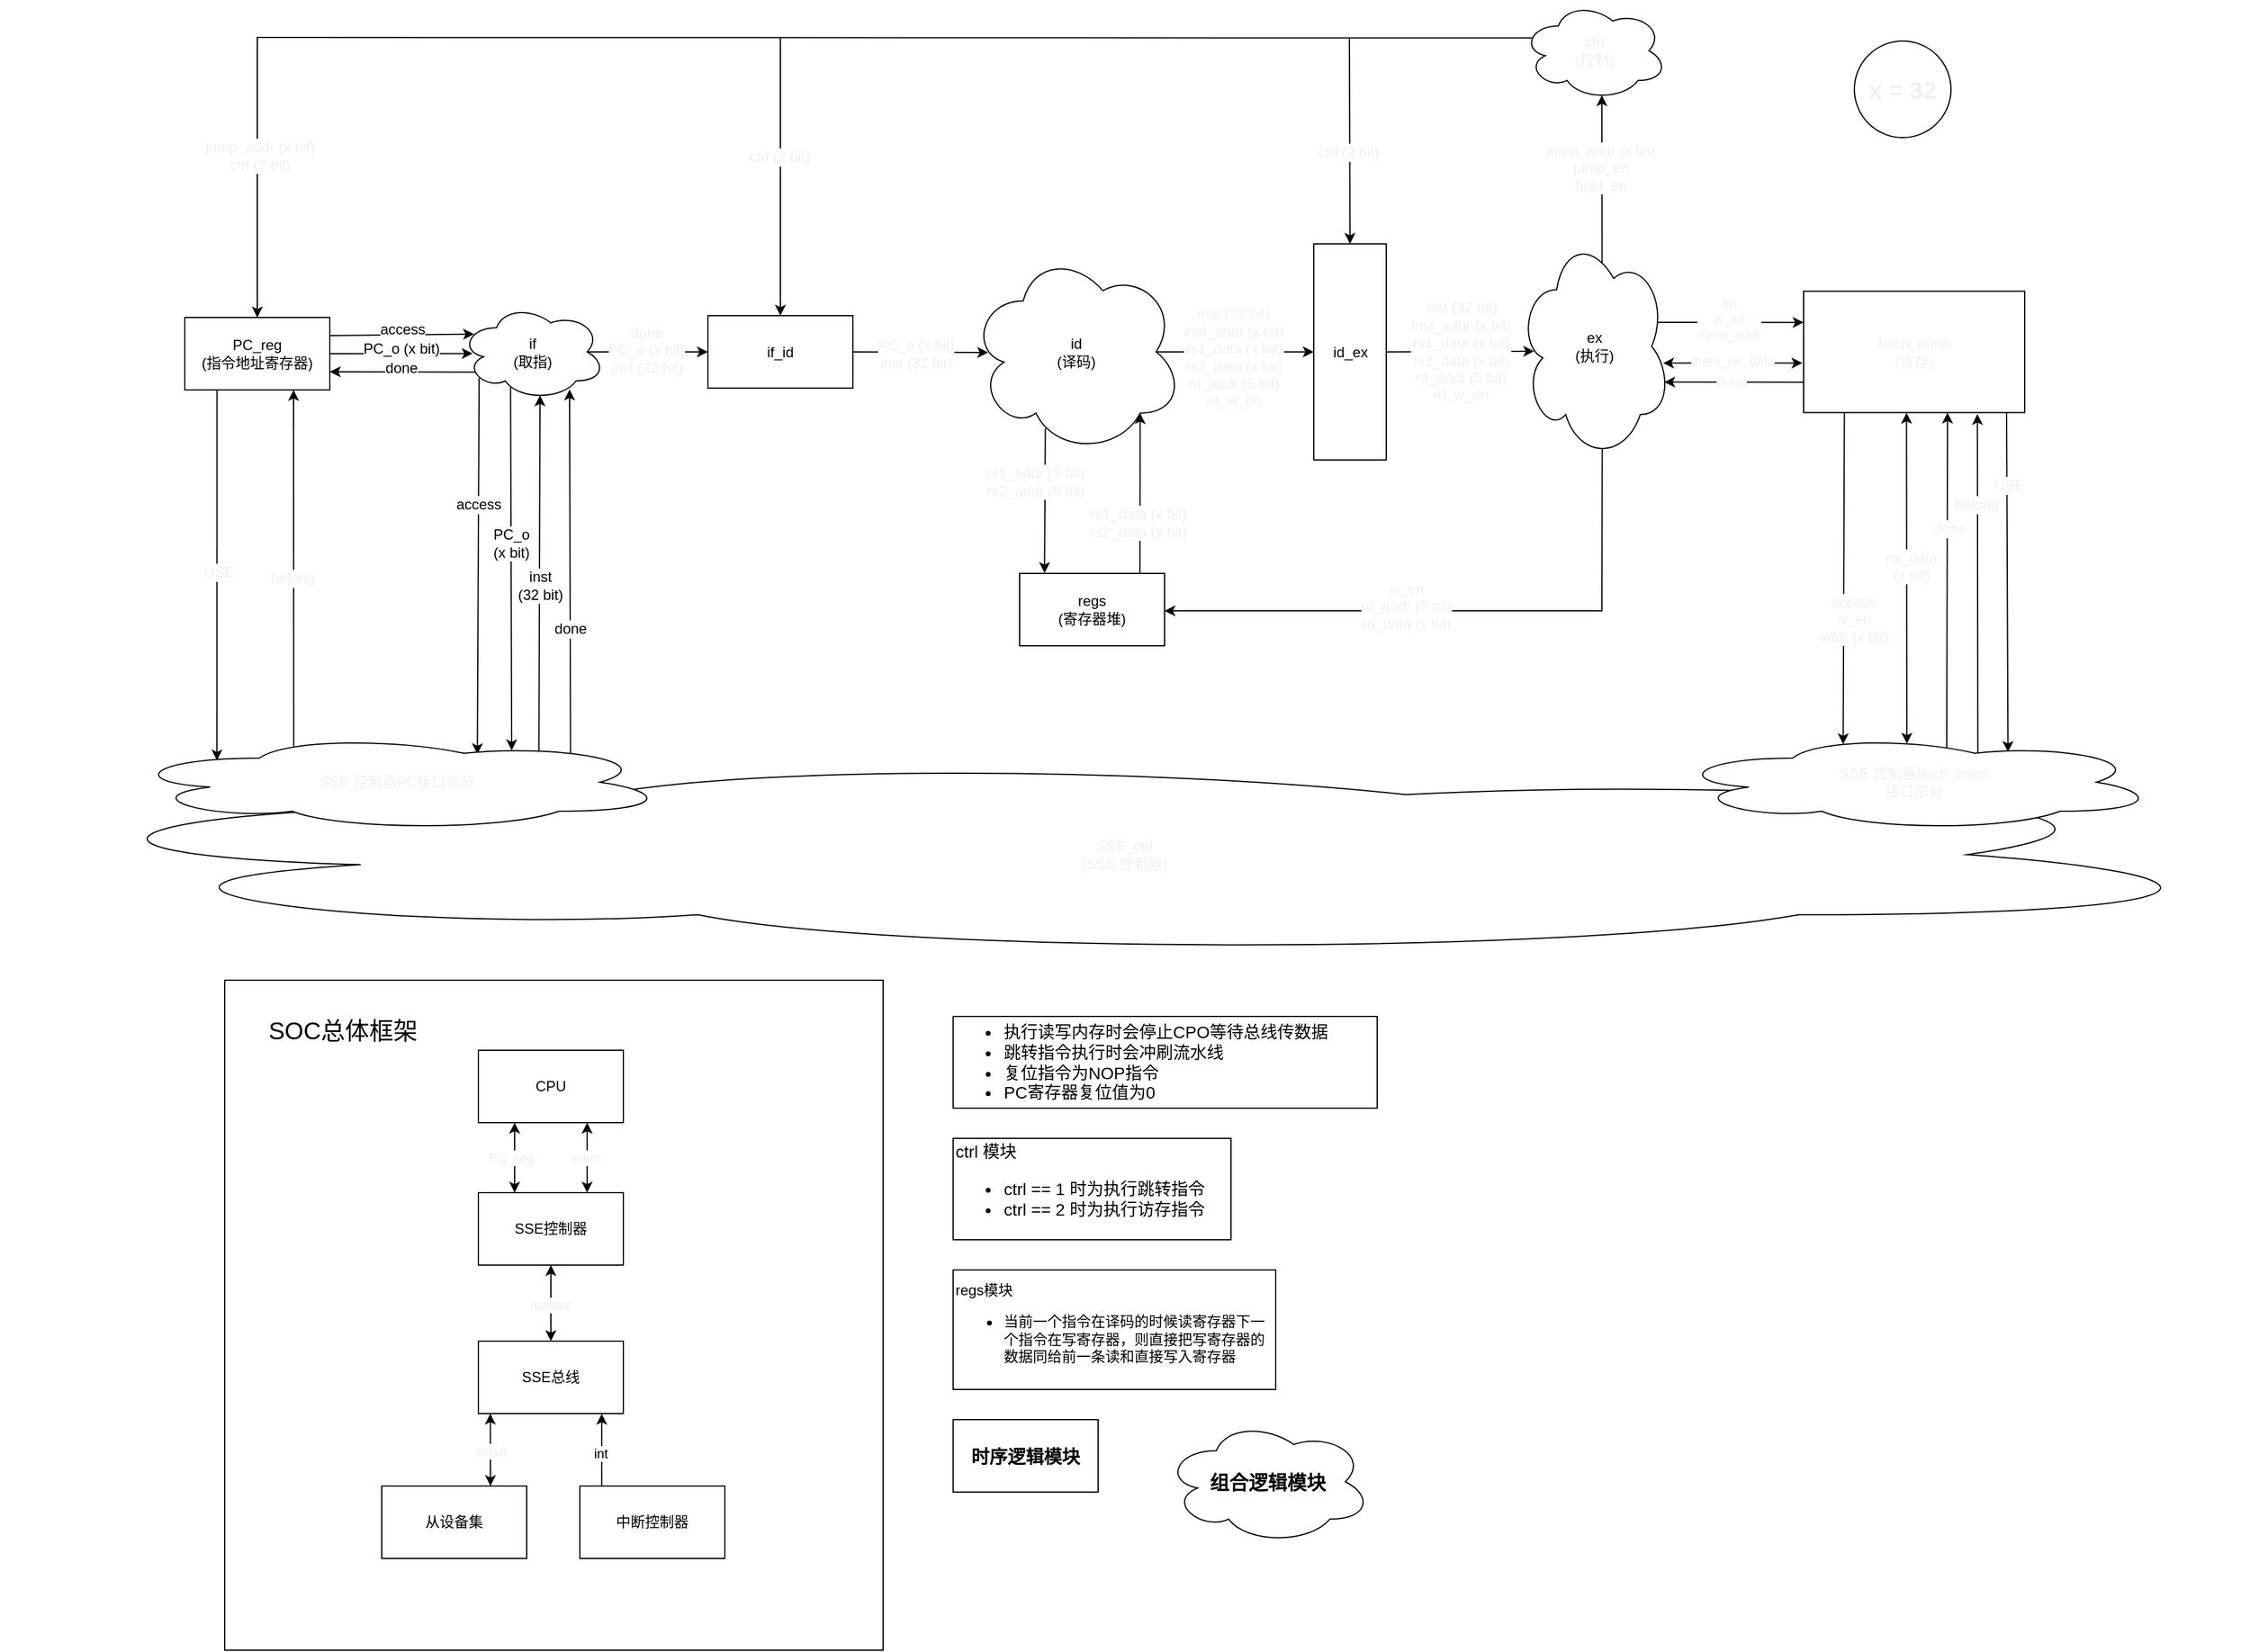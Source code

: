 <mxfile version="20.8.16" type="device"><diagram name="Page-1" id="Vu48weRd4er6bwuFKjnj"><mxGraphModel dx="1730" dy="835" grid="1" gridSize="1" guides="1" tooltips="1" connect="1" arrows="1" fold="1" page="1" pageScale="1" pageWidth="4681" pageHeight="3300" math="0" shadow="0"><root><mxCell id="0"/><mxCell id="1" parent="0"/><mxCell id="LO4XaE34HCVlO0pMyur--1" value="PC_reg&lt;br&gt;(指令地址寄存器)" style="rounded=0;whiteSpace=wrap;html=1;" parent="1" vertex="1"><mxGeometry x="421" y="413" width="120" height="60" as="geometry"/></mxCell><mxCell id="LO4XaE34HCVlO0pMyur--16" value="id&lt;br&gt;(译码)" style="ellipse;shape=cloud;whiteSpace=wrap;html=1;fontFamily=Helvetica;" parent="1" vertex="1"><mxGeometry x="1071" y="357" width="176" height="169" as="geometry"/></mxCell><mxCell id="LO4XaE34HCVlO0pMyur--17" value="ex&lt;br&gt;(执行)" style="ellipse;shape=cloud;whiteSpace=wrap;html=1;fontFamily=Helvetica;" parent="1" vertex="1"><mxGeometry x="1525" y="343" width="126" height="188" as="geometry"/></mxCell><mxCell id="LO4XaE34HCVlO0pMyur--30" value="&lt;font style=&quot;font-size: 12px;&quot;&gt;if_id&lt;/font&gt;" style="rounded=0;whiteSpace=wrap;html=1;fontFamily=Helvetica;fontSize=5;" parent="1" vertex="1"><mxGeometry x="854" y="411.5" width="120" height="60" as="geometry"/></mxCell><mxCell id="LO4XaE34HCVlO0pMyur--31" value="if&lt;br&gt;(取指)" style="ellipse;shape=cloud;whiteSpace=wrap;html=1;fontFamily=Helvetica;fontSize=12;" parent="1" vertex="1"><mxGeometry x="649" y="401.5" width="120" height="80" as="geometry"/></mxCell><mxCell id="LO4XaE34HCVlO0pMyur--34" value="" style="endArrow=classic;html=1;rounded=0;fontFamily=Helvetica;fontSize=12;exitX=0.13;exitY=0.77;exitDx=0;exitDy=0;exitPerimeter=0;entryX=0.65;entryY=0.21;entryDx=0;entryDy=0;entryPerimeter=0;" parent="1" source="LO4XaE34HCVlO0pMyur--31" target="b-9qA26WyNp-jg5IE-6u-16" edge="1"><mxGeometry width="50" height="50" relative="1" as="geometry"><mxPoint x="864" y="683" as="sourcePoint"/><mxPoint x="662.598" y="804.52" as="targetPoint"/></mxGeometry></mxCell><mxCell id="LO4XaE34HCVlO0pMyur--35" value="access" style="edgeLabel;html=1;align=center;verticalAlign=middle;resizable=0;points=[];fontSize=12;fontFamily=Helvetica;" parent="LO4XaE34HCVlO0pMyur--34" vertex="1" connectable="0"><mxGeometry x="-0.119" relative="1" as="geometry"><mxPoint y="-33" as="offset"/></mxGeometry></mxCell><mxCell id="LO4XaE34HCVlO0pMyur--36" value="" style="endArrow=classic;html=1;rounded=0;fontFamily=Helvetica;fontSize=12;exitX=0.347;exitY=0.866;exitDx=0;exitDy=0;exitPerimeter=0;entryX=0.713;entryY=0.17;entryDx=0;entryDy=0;entryPerimeter=0;" parent="1" source="LO4XaE34HCVlO0pMyur--31" target="b-9qA26WyNp-jg5IE-6u-16" edge="1"><mxGeometry width="50" height="50" relative="1" as="geometry"><mxPoint x="690.0" y="525" as="sourcePoint"/><mxPoint x="691.896" y="804.84" as="targetPoint"/></mxGeometry></mxCell><mxCell id="LO4XaE34HCVlO0pMyur--37" value="PC_o&lt;br&gt;(x bit)" style="edgeLabel;html=1;align=center;verticalAlign=middle;resizable=0;points=[];fontSize=12;fontFamily=Helvetica;" parent="LO4XaE34HCVlO0pMyur--36" vertex="1" connectable="0"><mxGeometry x="-0.119" relative="1" as="geometry"><mxPoint y="-4" as="offset"/></mxGeometry></mxCell><mxCell id="LO4XaE34HCVlO0pMyur--38" value="" style="endArrow=classic;html=1;rounded=0;fontFamily=Helvetica;fontSize=12;exitX=0.763;exitY=0.179;exitDx=0;exitDy=0;exitPerimeter=0;entryX=0.55;entryY=0.95;entryDx=0;entryDy=0;entryPerimeter=0;" parent="1" source="b-9qA26WyNp-jg5IE-6u-16" target="LO4XaE34HCVlO0pMyur--31" edge="1"><mxGeometry width="50" height="50" relative="1" as="geometry"><mxPoint x="711.942" y="803.16" as="sourcePoint"/><mxPoint x="830.06" y="823.4" as="targetPoint"/></mxGeometry></mxCell><mxCell id="LO4XaE34HCVlO0pMyur--39" value="inst&lt;br&gt;(32 bit)" style="edgeLabel;html=1;align=center;verticalAlign=middle;resizable=0;points=[];fontSize=12;fontFamily=Helvetica;" parent="LO4XaE34HCVlO0pMyur--38" vertex="1" connectable="0"><mxGeometry x="-0.119" relative="1" as="geometry"><mxPoint y="-8" as="offset"/></mxGeometry></mxCell><mxCell id="LO4XaE34HCVlO0pMyur--40" value="" style="endArrow=classic;html=1;rounded=0;fontFamily=Helvetica;fontSize=12;exitX=0.821;exitY=0.205;exitDx=0;exitDy=0;exitPerimeter=0;entryX=0.754;entryY=0.889;entryDx=0;entryDy=0;entryPerimeter=0;" parent="1" source="b-9qA26WyNp-jg5IE-6u-16" target="LO4XaE34HCVlO0pMyur--31" edge="1"><mxGeometry width="50" height="50" relative="1" as="geometry"><mxPoint x="739.698" y="803.16" as="sourcePoint"/><mxPoint x="782.4" y="531.0" as="targetPoint"/></mxGeometry></mxCell><mxCell id="LO4XaE34HCVlO0pMyur--41" value="done" style="edgeLabel;html=1;align=center;verticalAlign=middle;resizable=0;points=[];fontSize=12;fontFamily=Helvetica;" parent="LO4XaE34HCVlO0pMyur--40" vertex="1" connectable="0"><mxGeometry x="-0.119" relative="1" as="geometry"><mxPoint y="29" as="offset"/></mxGeometry></mxCell><mxCell id="LO4XaE34HCVlO0pMyur--42" value="" style="endArrow=classic;html=1;rounded=0;fontFamily=Helvetica;fontSize=12;entryX=0.095;entryY=0.316;entryDx=0;entryDy=0;entryPerimeter=0;fontStyle=0;exitX=1;exitY=0.25;exitDx=0;exitDy=0;" parent="1" source="LO4XaE34HCVlO0pMyur--1" target="LO4XaE34HCVlO0pMyur--31" edge="1"><mxGeometry width="50" height="50" relative="1" as="geometry"><mxPoint x="540" y="470" as="sourcePoint"/><mxPoint x="630" y="470" as="targetPoint"/></mxGeometry></mxCell><mxCell id="LO4XaE34HCVlO0pMyur--44" value="&lt;font size=&quot;1&quot; style=&quot;&quot;&gt;&lt;span style=&quot;font-size: 12px;&quot;&gt;access&lt;/span&gt;&lt;/font&gt;" style="edgeLabel;html=1;align=center;verticalAlign=middle;resizable=0;points=[];fontSize=12;fontFamily=Helvetica;" parent="LO4XaE34HCVlO0pMyur--42" vertex="1" connectable="0"><mxGeometry x="0.27" y="-2" relative="1" as="geometry"><mxPoint x="-16" y="-6" as="offset"/></mxGeometry></mxCell><mxCell id="LO4XaE34HCVlO0pMyur--45" value="" style="endArrow=classic;html=1;rounded=0;fontFamily=Helvetica;fontSize=12;entryX=0.086;entryY=0.517;entryDx=0;entryDy=0;entryPerimeter=0;exitX=1;exitY=0.5;exitDx=0;exitDy=0;" parent="1" source="LO4XaE34HCVlO0pMyur--1" target="LO4XaE34HCVlO0pMyur--31" edge="1"><mxGeometry width="50" height="50" relative="1" as="geometry"><mxPoint x="550" y="500.0" as="sourcePoint"/><mxPoint x="669.4" y="500.28" as="targetPoint"/></mxGeometry></mxCell><mxCell id="LO4XaE34HCVlO0pMyur--46" value="&lt;font style=&quot;font-size: 12px;&quot;&gt;PC_o (x bit)&lt;/font&gt;" style="edgeLabel;html=1;align=center;verticalAlign=middle;resizable=0;points=[];fontSize=12;fontFamily=Helvetica;" parent="LO4XaE34HCVlO0pMyur--45" vertex="1" connectable="0"><mxGeometry x="0.27" y="-2" relative="1" as="geometry"><mxPoint x="-16" y="-6" as="offset"/></mxGeometry></mxCell><mxCell id="LO4XaE34HCVlO0pMyur--47" value="" style="endArrow=classic;html=1;rounded=0;fontFamily=Helvetica;fontSize=12;entryX=1;entryY=0.75;entryDx=0;entryDy=0;exitX=0.104;exitY=0.709;exitDx=0;exitDy=0;exitPerimeter=0;" parent="1" source="LO4XaE34HCVlO0pMyur--31" target="LO4XaE34HCVlO0pMyur--1" edge="1"><mxGeometry width="50" height="50" relative="1" as="geometry"><mxPoint x="550" y="550.0" as="sourcePoint"/><mxPoint x="669.4" y="550.28" as="targetPoint"/></mxGeometry></mxCell><mxCell id="LO4XaE34HCVlO0pMyur--48" value="&lt;font style=&quot;font-size: 12px;&quot;&gt;done&lt;/font&gt;" style="edgeLabel;html=1;align=center;verticalAlign=middle;resizable=0;points=[];fontSize=12;fontFamily=Helvetica;" parent="LO4XaE34HCVlO0pMyur--47" vertex="1" connectable="0"><mxGeometry x="0.27" y="-2" relative="1" as="geometry"><mxPoint x="15" y="-1" as="offset"/></mxGeometry></mxCell><mxCell id="5ga_IcL5vJ5IJvQvqFlu-1" value="id_ex" style="rounded=0;rotation=0;spacingTop=0;spacingLeft=0;spacingBottom=0;spacing=3;spacingRight=0;labelBackgroundColor=none;labelBorderColor=none;whiteSpace=wrap;html=1;horizontal=1;labelPosition=center;verticalLabelPosition=middle;align=center;verticalAlign=middle;direction=south;" parent="1" vertex="1"><mxGeometry x="1355.5" y="352" width="60" height="179" as="geometry"/></mxCell><mxCell id="5ga_IcL5vJ5IJvQvqFlu-52" value="&lt;font color=&quot;#f0f0f0&quot;&gt;fetch_mem&lt;br&gt;(访存)&lt;br&gt;&lt;/font&gt;" style="rounded=0;whiteSpace=wrap;html=1;labelBackgroundColor=none;labelBorderColor=none;fontFamily=Helvetica;fontColor=none;" parent="1" vertex="1"><mxGeometry x="1761" y="391.25" width="183" height="100.5" as="geometry"/></mxCell><mxCell id="c-mKh3W64g601KY-13zO-1" value="" style="endArrow=classic;html=1;rounded=0;fontFamily=Helvetica;fontColor=none;exitX=0.91;exitY=0.309;exitDx=0;exitDy=0;exitPerimeter=0;entryX=-0.002;entryY=0.099;entryDx=0;entryDy=0;entryPerimeter=0;" parent="1" edge="1"><mxGeometry width="50" height="50" relative="1" as="geometry"><mxPoint x="1640.03" y="417.002" as="sourcePoint"/><mxPoint x="1761.004" y="417.109" as="targetPoint"/><Array as="points"/></mxGeometry></mxCell><mxCell id="b-9qA26WyNp-jg5IE-6u-6" value="en&lt;br&gt;w_en&lt;br&gt;mem_addr" style="edgeLabel;html=1;align=center;verticalAlign=middle;resizable=0;points=[];fontColor=#F0F0F0;" parent="c-mKh3W64g601KY-13zO-1" vertex="1" connectable="0"><mxGeometry x="-0.176" relative="1" as="geometry"><mxPoint x="9" y="-3" as="offset"/></mxGeometry></mxCell><mxCell id="b-9qA26WyNp-jg5IE-6u-4" value="" style="endArrow=classic;html=1;rounded=0;fontFamily=Helvetica;fontColor=none;exitX=0;exitY=0.75;exitDx=0;exitDy=0;entryX=0.957;entryY=0.657;entryDx=0;entryDy=0;entryPerimeter=0;" parent="1" source="5ga_IcL5vJ5IJvQvqFlu-52" target="LO4XaE34HCVlO0pMyur--17" edge="1"><mxGeometry width="50" height="50" relative="1" as="geometry"><mxPoint x="1639" y="513.004" as="sourcePoint"/><mxPoint x="1754.044" y="513.59" as="targetPoint"/><Array as="points"/></mxGeometry></mxCell><mxCell id="b-9qA26WyNp-jg5IE-6u-12" value="done" style="edgeLabel;html=1;align=center;verticalAlign=middle;resizable=0;points=[];fontColor=#F0F0F0;" parent="b-9qA26WyNp-jg5IE-6u-4" vertex="1" connectable="0"><mxGeometry x="-0.106" y="1" relative="1" as="geometry"><mxPoint x="-9" y="-2" as="offset"/></mxGeometry></mxCell><mxCell id="b-9qA26WyNp-jg5IE-6u-10" value="" style="endArrow=classic;startArrow=classic;html=1;rounded=0;fontColor=#F0F0F0;exitX=0.934;exitY=0.568;exitDx=0;exitDy=0;exitPerimeter=0;entryX=-0.016;entryY=0.582;entryDx=0;entryDy=0;entryPerimeter=0;" parent="1" edge="1"><mxGeometry width="50" height="50" relative="1" as="geometry"><mxPoint x="1644.684" y="450.784" as="sourcePoint"/><mxPoint x="1760.072" y="450.741" as="targetPoint"/></mxGeometry></mxCell><mxCell id="b-9qA26WyNp-jg5IE-6u-11" value="mem_rw_data" style="edgeLabel;html=1;align=center;verticalAlign=middle;resizable=0;points=[];fontColor=#F0F0F0;" parent="b-9qA26WyNp-jg5IE-6u-10" vertex="1" connectable="0"><mxGeometry x="-0.212" relative="1" as="geometry"><mxPoint x="12" y="-2" as="offset"/></mxGeometry></mxCell><mxCell id="b-9qA26WyNp-jg5IE-6u-14" value="ctrl&lt;br&gt;(控制)" style="ellipse;shape=cloud;whiteSpace=wrap;html=1;fontSize=12;fontColor=#F0F0F0;" parent="1" vertex="1"><mxGeometry x="1528" y="151" width="120" height="82" as="geometry"/></mxCell><mxCell id="b-9qA26WyNp-jg5IE-6u-15" value="SSE_ctrl&lt;br&gt;(SSE 控制器)" style="ellipse;shape=cloud;whiteSpace=wrap;html=1;fontSize=12;fontColor=#F0F0F0;" parent="1" vertex="1"><mxGeometry x="269" y="775" width="1860" height="166" as="geometry"/></mxCell><mxCell id="b-9qA26WyNp-jg5IE-6u-16" value="&amp;nbsp;SSE 控制器PC接口部分" style="ellipse;shape=cloud;whiteSpace=wrap;html=1;fontSize=12;fontColor=#F0F0F0;" parent="1" vertex="1"><mxGeometry x="370" y="758" width="451" height="80" as="geometry"/></mxCell><mxCell id="b-9qA26WyNp-jg5IE-6u-17" value="" style="endArrow=classic;html=1;rounded=0;fontSize=12;fontColor=#F0F0F0;exitX=0.222;exitY=1.001;exitDx=0;exitDy=0;exitPerimeter=0;entryX=0.172;entryY=0.274;entryDx=0;entryDy=0;entryPerimeter=0;" parent="1" source="LO4XaE34HCVlO0pMyur--1" target="b-9qA26WyNp-jg5IE-6u-16" edge="1"><mxGeometry width="50" height="50" relative="1" as="geometry"><mxPoint x="345" y="610" as="sourcePoint"/><mxPoint x="469" y="748" as="targetPoint"/></mxGeometry></mxCell><mxCell id="b-9qA26WyNp-jg5IE-6u-19" value="USE" style="edgeLabel;html=1;align=center;verticalAlign=middle;resizable=0;points=[];fontSize=12;fontColor=#F0F0F0;" parent="b-9qA26WyNp-jg5IE-6u-17" vertex="1" connectable="0"><mxGeometry x="0.035" y="-1" relative="1" as="geometry"><mxPoint x="2" y="-8" as="offset"/></mxGeometry></mxCell><mxCell id="b-9qA26WyNp-jg5IE-6u-18" value="" style="endArrow=classic;html=1;rounded=0;fontSize=12;fontColor=#F0F0F0;entryX=0.75;entryY=1;entryDx=0;entryDy=0;exitX=0.313;exitY=0.129;exitDx=0;exitDy=0;exitPerimeter=0;" parent="1" source="b-9qA26WyNp-jg5IE-6u-16" target="LO4XaE34HCVlO0pMyur--1" edge="1"><mxGeometry width="50" height="50" relative="1" as="geometry"><mxPoint x="461" y="644" as="sourcePoint"/><mxPoint x="511" y="594" as="targetPoint"/></mxGeometry></mxCell><mxCell id="b-9qA26WyNp-jg5IE-6u-20" value="belong" style="edgeLabel;html=1;align=center;verticalAlign=middle;resizable=0;points=[];fontSize=12;fontColor=#F0F0F0;" parent="b-9qA26WyNp-jg5IE-6u-18" vertex="1" connectable="0"><mxGeometry x="-0.053" y="1" relative="1" as="geometry"><mxPoint as="offset"/></mxGeometry></mxCell><mxCell id="b-9qA26WyNp-jg5IE-6u-21" value="SSE 控制器fetch_mem&lt;br&gt;接口部分" style="ellipse;shape=cloud;whiteSpace=wrap;html=1;fontSize=12;fontColor=#F0F0F0;" parent="1" vertex="1"><mxGeometry x="1651.25" y="758" width="402.5" height="80" as="geometry"/></mxCell><mxCell id="b-9qA26WyNp-jg5IE-6u-22" value="" style="endArrow=classic;html=1;rounded=0;fontFamily=Helvetica;fontSize=12;exitX=0.918;exitY=1.003;exitDx=0;exitDy=0;exitPerimeter=0;entryX=0.693;entryY=0.187;entryDx=0;entryDy=0;entryPerimeter=0;" parent="1" source="5ga_IcL5vJ5IJvQvqFlu-52" target="b-9qA26WyNp-jg5IE-6u-21" edge="1"><mxGeometry width="50" height="50" relative="1" as="geometry"><mxPoint x="1929" y="500.0" as="sourcePoint"/><mxPoint x="1929.84" y="786.74" as="targetPoint"/></mxGeometry></mxCell><mxCell id="b-9qA26WyNp-jg5IE-6u-23" value="USE" style="edgeLabel;html=1;align=center;verticalAlign=middle;resizable=0;points=[];fontSize=12;fontColor=#F0F0F0;" parent="b-9qA26WyNp-jg5IE-6u-22" vertex="1" connectable="0"><mxGeometry x="-0.188" relative="1" as="geometry"><mxPoint x="1" y="-54" as="offset"/></mxGeometry></mxCell><mxCell id="b-9qA26WyNp-jg5IE-6u-24" value="" style="endArrow=classic;html=1;rounded=0;fontFamily=Helvetica;fontSize=12;entryX=0.786;entryY=1.012;entryDx=0;entryDy=0;entryPerimeter=0;exitX=0.631;exitY=0.2;exitDx=0;exitDy=0;exitPerimeter=0;" parent="1" source="b-9qA26WyNp-jg5IE-6u-21" target="5ga_IcL5vJ5IJvQvqFlu-52" edge="1"><mxGeometry width="50" height="50" relative="1" as="geometry"><mxPoint x="2021" y="569" as="sourcePoint"/><mxPoint x="1906.84" y="778.49" as="targetPoint"/></mxGeometry></mxCell><mxCell id="b-9qA26WyNp-jg5IE-6u-25" value="belong" style="edgeLabel;html=1;align=center;verticalAlign=middle;resizable=0;points=[];fontSize=12;fontColor=#F0F0F0;" parent="b-9qA26WyNp-jg5IE-6u-24" vertex="1" connectable="0"><mxGeometry x="-0.203" relative="1" as="geometry"><mxPoint x="-1" y="-94" as="offset"/></mxGeometry></mxCell><mxCell id="b-9qA26WyNp-jg5IE-6u-31" value="" style="endArrow=classic;html=1;rounded=0;fontFamily=Helvetica;fontSize=12;exitX=0.068;exitY=0.991;exitDx=0;exitDy=0;exitPerimeter=0;strokeColor=none;" parent="1" edge="1"><mxGeometry width="50" height="50" relative="1" as="geometry"><mxPoint x="451" y="1243" as="sourcePoint"/><mxPoint x="450" y="1210" as="targetPoint"/></mxGeometry></mxCell><mxCell id="b-9qA26WyNp-jg5IE-6u-33" value="" style="endArrow=classic;html=1;rounded=0;fontFamily=Helvetica;fontSize=12;entryX=0.651;entryY=1;entryDx=0;entryDy=0;entryPerimeter=0;exitX=0.567;exitY=0.15;exitDx=0;exitDy=0;exitPerimeter=0;" parent="1" source="b-9qA26WyNp-jg5IE-6u-21" target="5ga_IcL5vJ5IJvQvqFlu-52" edge="1"><mxGeometry width="50" height="50" relative="1" as="geometry"><mxPoint x="1850.16" y="700.26" as="sourcePoint"/><mxPoint x="1825.0" y="547.0" as="targetPoint"/></mxGeometry></mxCell><mxCell id="b-9qA26WyNp-jg5IE-6u-34" value="done" style="edgeLabel;html=1;align=center;verticalAlign=middle;resizable=0;points=[];fontSize=12;fontColor=#F0F0F0;" parent="b-9qA26WyNp-jg5IE-6u-33" vertex="1" connectable="0"><mxGeometry x="0.132" relative="1" as="geometry"><mxPoint x="2" y="-25" as="offset"/></mxGeometry></mxCell><mxCell id="b-9qA26WyNp-jg5IE-6u-35" value="" style="endArrow=classic;startArrow=classic;html=1;rounded=0;fontSize=12;fontColor=#F0F0F0;exitX=0.485;exitY=0.101;exitDx=0;exitDy=0;exitPerimeter=0;entryX=0.296;entryY=1.002;entryDx=0;entryDy=0;entryPerimeter=0;" parent="1" edge="1" source="b-9qA26WyNp-jg5IE-6u-21"><mxGeometry width="50" height="50" relative="1" as="geometry"><mxPoint x="1846.47" y="764.8" as="sourcePoint"/><mxPoint x="1846.168" y="491.951" as="targetPoint"/></mxGeometry></mxCell><mxCell id="b-9qA26WyNp-jg5IE-6u-37" value="rw_data&lt;br&gt;(x bit)" style="edgeLabel;html=1;align=center;verticalAlign=middle;resizable=0;points=[];fontSize=12;fontColor=#F0F0F0;" parent="b-9qA26WyNp-jg5IE-6u-35" vertex="1" connectable="0"><mxGeometry x="0.07" y="1" relative="1" as="geometry"><mxPoint x="4" y="-1" as="offset"/></mxGeometry></mxCell><mxCell id="b-9qA26WyNp-jg5IE-6u-50" value="" style="endArrow=classic;html=1;rounded=0;fontSize=12;fontColor=#F0F0F0;entryX=0.5;entryY=0;entryDx=0;entryDy=0;exitX=0.071;exitY=0.371;exitDx=0;exitDy=0;exitPerimeter=0;" parent="1" source="b-9qA26WyNp-jg5IE-6u-14" target="LO4XaE34HCVlO0pMyur--1" edge="1"><mxGeometry width="50" height="50" relative="1" as="geometry"><mxPoint x="516" y="248" as="sourcePoint"/><mxPoint x="566" y="198" as="targetPoint"/><Array as="points"><mxPoint x="481" y="181"/></Array></mxGeometry></mxCell><mxCell id="b-9qA26WyNp-jg5IE-6u-53" value="jump_addr (x bit)&lt;br&gt;ctrl (2 bit)" style="edgeLabel;html=1;align=center;verticalAlign=middle;resizable=0;points=[];fontSize=12;fontColor=#F0F0F0;" parent="b-9qA26WyNp-jg5IE-6u-50" vertex="1" connectable="0"><mxGeometry x="0.056" relative="1" as="geometry"><mxPoint x="-374" y="98" as="offset"/></mxGeometry></mxCell><mxCell id="b-9qA26WyNp-jg5IE-6u-51" value="" style="endArrow=classic;html=1;rounded=0;fontSize=12;fontColor=#F0F0F0;entryX=0.55;entryY=0.95;entryDx=0;entryDy=0;entryPerimeter=0;exitX=0.549;exitY=0.13;exitDx=0;exitDy=0;exitPerimeter=0;" parent="1" source="LO4XaE34HCVlO0pMyur--17" target="b-9qA26WyNp-jg5IE-6u-14" edge="1"><mxGeometry width="50" height="50" relative="1" as="geometry"><mxPoint x="1266" y="325" as="sourcePoint"/><mxPoint x="1316" y="275" as="targetPoint"/></mxGeometry></mxCell><mxCell id="b-9qA26WyNp-jg5IE-6u-52" value="jump_addr (x bit)&lt;br&gt;jump_en&lt;br&gt;hold_en" style="edgeLabel;html=1;align=center;verticalAlign=middle;resizable=0;points=[];fontSize=12;fontColor=#F0F0F0;" parent="b-9qA26WyNp-jg5IE-6u-51" vertex="1" connectable="0"><mxGeometry x="0.144" y="1" relative="1" as="geometry"><mxPoint as="offset"/></mxGeometry></mxCell><mxCell id="b-9qA26WyNp-jg5IE-6u-54" value="" style="endArrow=classic;html=1;rounded=0;fontSize=12;fontColor=#F0F0F0;entryX=0.5;entryY=0;entryDx=0;entryDy=0;" parent="1" target="LO4XaE34HCVlO0pMyur--30" edge="1"><mxGeometry width="50" height="50" relative="1" as="geometry"><mxPoint x="914" y="181" as="sourcePoint"/><mxPoint x="935" y="295" as="targetPoint"/></mxGeometry></mxCell><mxCell id="b-9qA26WyNp-jg5IE-6u-56" value="ctrl (2 bit)" style="edgeLabel;html=1;align=center;verticalAlign=middle;resizable=0;points=[];fontSize=12;fontColor=#F0F0F0;" parent="b-9qA26WyNp-jg5IE-6u-54" vertex="1" connectable="0"><mxGeometry x="0.074" relative="1" as="geometry"><mxPoint x="-1" y="-25" as="offset"/></mxGeometry></mxCell><mxCell id="b-9qA26WyNp-jg5IE-6u-55" value="" style="endArrow=classic;html=1;rounded=0;fontSize=12;fontColor=#F0F0F0;entryX=0;entryY=0.5;entryDx=0;entryDy=0;" parent="1" target="5ga_IcL5vJ5IJvQvqFlu-1" edge="1"><mxGeometry width="50" height="50" relative="1" as="geometry"><mxPoint x="1385" y="181" as="sourcePoint"/><mxPoint x="1379" y="434.5" as="targetPoint"/></mxGeometry></mxCell><mxCell id="b-9qA26WyNp-jg5IE-6u-57" value="ctrl (2 bit)" style="edgeLabel;html=1;align=center;verticalAlign=middle;resizable=0;points=[];fontSize=12;fontColor=#F0F0F0;" parent="b-9qA26WyNp-jg5IE-6u-55" vertex="1" connectable="0"><mxGeometry x="0.114" y="-2" relative="1" as="geometry"><mxPoint as="offset"/></mxGeometry></mxCell><mxCell id="b-9qA26WyNp-jg5IE-6u-58" value="" style="endArrow=classic;html=1;rounded=0;fontSize=12;fontColor=#F0F0F0;entryX=0.5;entryY=1;entryDx=0;entryDy=0;exitX=0.875;exitY=0.5;exitDx=0;exitDy=0;exitPerimeter=0;" parent="1" source="LO4XaE34HCVlO0pMyur--16" target="5ga_IcL5vJ5IJvQvqFlu-1" edge="1"><mxGeometry width="50" height="50" relative="1" as="geometry"><mxPoint x="1149" y="448" as="sourcePoint"/><mxPoint x="1340" y="448" as="targetPoint"/></mxGeometry></mxCell><mxCell id="b-9qA26WyNp-jg5IE-6u-59" value="inst (32 bit)&lt;br&gt;inst_addr (x bit)&lt;br&gt;rs1_data (x bit)&lt;br&gt;rs2_data (x bit)&lt;br&gt;rd_addr (5 bit)&lt;br&gt;rd_w_en" style="edgeLabel;html=1;align=center;verticalAlign=middle;resizable=0;points=[];fontSize=12;fontColor=#F0F0F0;" parent="b-9qA26WyNp-jg5IE-6u-58" vertex="1" connectable="0"><mxGeometry x="0.293" y="-3" relative="1" as="geometry"><mxPoint x="-21" y="1" as="offset"/></mxGeometry></mxCell><mxCell id="b-9qA26WyNp-jg5IE-6u-60" value="" style="endArrow=classic;html=1;rounded=0;fontSize=12;fontColor=#F0F0F0;entryX=0.103;entryY=0.521;entryDx=0;entryDy=0;exitX=0.5;exitY=0;exitDx=0;exitDy=0;entryPerimeter=0;" parent="1" source="5ga_IcL5vJ5IJvQvqFlu-1" target="LO4XaE34HCVlO0pMyur--17" edge="1"><mxGeometry width="50" height="50" relative="1" as="geometry"><mxPoint x="1429" y="514.0" as="sourcePoint"/><mxPoint x="1559.5" y="514.0" as="targetPoint"/></mxGeometry></mxCell><mxCell id="b-9qA26WyNp-jg5IE-6u-61" value="inst (32 bit)&lt;br&gt;inst_addr (x bit)&lt;br&gt;rs1_data (x bit)&lt;br&gt;rs2_data (x bit)&lt;br&gt;rd_addr (5 bit)&lt;br&gt;rd_w_en" style="edgeLabel;html=1;align=center;verticalAlign=middle;resizable=0;points=[];fontSize=12;fontColor=#F0F0F0;" parent="b-9qA26WyNp-jg5IE-6u-60" vertex="1" connectable="0"><mxGeometry x="0.293" y="-3" relative="1" as="geometry"><mxPoint x="-18" y="-3" as="offset"/></mxGeometry></mxCell><mxCell id="b-9qA26WyNp-jg5IE-6u-62" value="" style="endArrow=classic;html=1;rounded=0;fontFamily=Helvetica;fontSize=12;exitX=0.55;exitY=0.95;exitDx=0;exitDy=0;exitPerimeter=0;entryX=0.999;entryY=0.517;entryDx=0;entryDy=0;entryPerimeter=0;" parent="1" source="LO4XaE34HCVlO0pMyur--17" target="aqF6KrUppyU-FgxOCurb-5" edge="1"><mxGeometry width="50" height="50" relative="1" as="geometry"><mxPoint x="1706" y="506" as="sourcePoint"/><mxPoint x="1225" y="656.0" as="targetPoint"/><Array as="points"><mxPoint x="1594" y="656"/></Array></mxGeometry></mxCell><mxCell id="b-9qA26WyNp-jg5IE-6u-63" value="w_en&lt;br&gt;rd_addr (5 bit)&lt;br&gt;rd_data (x bit)" style="edgeLabel;html=1;align=center;verticalAlign=middle;resizable=0;points=[];fontSize=12;fontColor=#F0F0F0;" parent="b-9qA26WyNp-jg5IE-6u-62" vertex="1" connectable="0"><mxGeometry x="-0.057" relative="1" as="geometry"><mxPoint x="-63" y="-4" as="offset"/></mxGeometry></mxCell><mxCell id="b-9qA26WyNp-jg5IE-6u-64" value="" style="endArrow=classic;html=1;rounded=0;fontFamily=Helvetica;fontSize=12;exitX=0.354;exitY=0.875;exitDx=0;exitDy=0;exitPerimeter=0;entryX=0.172;entryY=-0.005;entryDx=0;entryDy=0;entryPerimeter=0;" parent="1" source="LO4XaE34HCVlO0pMyur--16" target="aqF6KrUppyU-FgxOCurb-5" edge="1"><mxGeometry width="50" height="50" relative="1" as="geometry"><mxPoint x="865" y="540" as="sourcePoint"/><mxPoint x="1132.6" y="624.16" as="targetPoint"/></mxGeometry></mxCell><mxCell id="b-9qA26WyNp-jg5IE-6u-67" value="rs1_addr (5 bit)&lt;br&gt;rs2_addr (5 bit)" style="edgeLabel;html=1;align=center;verticalAlign=middle;resizable=0;points=[];fontSize=12;fontColor=#F0F0F0;" parent="b-9qA26WyNp-jg5IE-6u-64" vertex="1" connectable="0"><mxGeometry x="0.139" y="-1" relative="1" as="geometry"><mxPoint x="-7" y="-24" as="offset"/></mxGeometry></mxCell><mxCell id="b-9qA26WyNp-jg5IE-6u-65" value="" style="endArrow=classic;html=1;rounded=0;fontFamily=Helvetica;fontSize=12;entryX=0.8;entryY=0.8;entryDx=0;entryDy=0;entryPerimeter=0;exitX=0.83;exitY=0;exitDx=0;exitDy=0;exitPerimeter=0;" parent="1" source="aqF6KrUppyU-FgxOCurb-5" target="LO4XaE34HCVlO0pMyur--16" edge="1"><mxGeometry width="50" height="50" relative="1" as="geometry"><mxPoint x="1211.624" y="629.68" as="sourcePoint"/><mxPoint x="993" y="533" as="targetPoint"/></mxGeometry></mxCell><mxCell id="b-9qA26WyNp-jg5IE-6u-66" value="rs1_data (x bit)&lt;br&gt;rs2_data (x bit)" style="edgeLabel;html=1;align=center;verticalAlign=middle;resizable=0;points=[];fontSize=12;fontColor=#F0F0F0;" parent="b-9qA26WyNp-jg5IE-6u-65" vertex="1" connectable="0"><mxGeometry x="0.552" y="1" relative="1" as="geometry"><mxPoint x="-1" y="61" as="offset"/></mxGeometry></mxCell><mxCell id="b-9qA26WyNp-jg5IE-6u-68" value="" style="endArrow=classic;html=1;rounded=0;fontFamily=Helvetica;fontSize=12;exitX=1;exitY=0.5;exitDx=0;exitDy=0;" parent="1" source="LO4XaE34HCVlO0pMyur--30" edge="1"><mxGeometry width="50" height="50" relative="1" as="geometry"><mxPoint x="985" y="464" as="sourcePoint"/><mxPoint x="1086" y="442" as="targetPoint"/></mxGeometry></mxCell><mxCell id="b-9qA26WyNp-jg5IE-6u-69" value="PC_o (x bit)&lt;br&gt;inst (32 bit)" style="edgeLabel;html=1;align=center;verticalAlign=middle;resizable=0;points=[];fontSize=12;fontColor=#F0F0F0;" parent="b-9qA26WyNp-jg5IE-6u-68" vertex="1" connectable="0"><mxGeometry x="-0.436" y="-1" relative="1" as="geometry"><mxPoint x="20" as="offset"/></mxGeometry></mxCell><mxCell id="b-9qA26WyNp-jg5IE-6u-70" value="" style="endArrow=classic;html=1;rounded=0;fontFamily=Helvetica;fontSize=12;exitX=0.875;exitY=0.5;exitDx=0;exitDy=0;exitPerimeter=0;entryX=0;entryY=0.5;entryDx=0;entryDy=0;" parent="1" source="LO4XaE34HCVlO0pMyur--31" target="LO4XaE34HCVlO0pMyur--30" edge="1"><mxGeometry width="50" height="50" relative="1" as="geometry"><mxPoint x="759" y="442" as="sourcePoint"/><mxPoint x="871" y="441.75" as="targetPoint"/></mxGeometry></mxCell><mxCell id="b-9qA26WyNp-jg5IE-6u-71" value="done&lt;br&gt;PC_o (x bit)&lt;br&gt;inst (32 bit)" style="edgeLabel;html=1;align=center;verticalAlign=middle;resizable=0;points=[];fontSize=12;fontColor=#F0F0F0;" parent="b-9qA26WyNp-jg5IE-6u-70" vertex="1" connectable="0"><mxGeometry x="-0.436" y="-1" relative="1" as="geometry"><mxPoint x="21" y="-3" as="offset"/></mxGeometry></mxCell><mxCell id="b-9qA26WyNp-jg5IE-6u-74" value="" style="endArrow=classic;html=1;rounded=0;fontFamily=Helvetica;fontSize=12;exitX=0.25;exitY=1;exitDx=0;exitDy=0;entryX=0.354;entryY=0.107;entryDx=0;entryDy=0;entryPerimeter=0;" parent="1" target="b-9qA26WyNp-jg5IE-6u-21" edge="1"><mxGeometry width="50" height="50" relative="1" as="geometry"><mxPoint x="1794.75" y="491.75" as="sourcePoint"/><mxPoint x="1795.42" y="765.6" as="targetPoint"/></mxGeometry></mxCell><mxCell id="b-9qA26WyNp-jg5IE-6u-75" value="access&lt;br&gt;w_en&lt;br&gt;addr (x bit)" style="edgeLabel;html=1;align=center;verticalAlign=middle;resizable=0;points=[];fontSize=12;fontColor=#F0F0F0;" parent="b-9qA26WyNp-jg5IE-6u-74" vertex="1" connectable="0"><mxGeometry x="-0.538" y="-1" relative="1" as="geometry"><mxPoint x="8" y="108" as="offset"/></mxGeometry></mxCell><mxCell id="b-9qA26WyNp-jg5IE-6u-76" value="CPU" style="rounded=0;whiteSpace=wrap;html=1;" parent="1" vertex="1"><mxGeometry x="664" y="1020" width="120" height="60" as="geometry"/></mxCell><mxCell id="b-9qA26WyNp-jg5IE-6u-77" value="SSE总线" style="rounded=0;whiteSpace=wrap;html=1;" parent="1" vertex="1"><mxGeometry x="664" y="1261" width="120" height="60" as="geometry"/></mxCell><mxCell id="b-9qA26WyNp-jg5IE-6u-78" value="从设备集" style="rounded=0;whiteSpace=wrap;html=1;" parent="1" vertex="1"><mxGeometry x="584" y="1381" width="120" height="60" as="geometry"/></mxCell><mxCell id="b-9qA26WyNp-jg5IE-6u-79" value="中断控制器" style="rounded=0;whiteSpace=wrap;html=1;" parent="1" vertex="1"><mxGeometry x="748" y="1381" width="120" height="60" as="geometry"/></mxCell><mxCell id="b-9qA26WyNp-jg5IE-6u-80" value="" style="endArrow=classic;startArrow=classic;html=1;rounded=0;entryX=0.25;entryY=1;entryDx=0;entryDy=0;exitX=0.25;exitY=0;exitDx=0;exitDy=0;" parent="1" source="b-9qA26WyNp-jg5IE-6u-88" target="b-9qA26WyNp-jg5IE-6u-76" edge="1"><mxGeometry width="50" height="50" relative="1" as="geometry"><mxPoint x="696" y="1141" as="sourcePoint"/><mxPoint x="696" y="1101" as="targetPoint"/></mxGeometry></mxCell><mxCell id="b-9qA26WyNp-jg5IE-6u-112" value="PC_reg" style="edgeLabel;html=1;align=center;verticalAlign=middle;resizable=0;points=[];fontColor=#EEEEEE;" parent="b-9qA26WyNp-jg5IE-6u-80" vertex="1" connectable="0"><mxGeometry x="-0.268" y="1" relative="1" as="geometry"><mxPoint x="-2" y="-8" as="offset"/></mxGeometry></mxCell><mxCell id="b-9qA26WyNp-jg5IE-6u-81" value="" style="endArrow=classic;startArrow=classic;html=1;rounded=0;entryX=0.75;entryY=1;entryDx=0;entryDy=0;exitX=0.75;exitY=0;exitDx=0;exitDy=0;" parent="1" source="b-9qA26WyNp-jg5IE-6u-88" target="b-9qA26WyNp-jg5IE-6u-76" edge="1"><mxGeometry width="50" height="50" relative="1" as="geometry"><mxPoint x="750" y="1141" as="sourcePoint"/><mxPoint x="750" y="1101" as="targetPoint"/></mxGeometry></mxCell><mxCell id="b-9qA26WyNp-jg5IE-6u-113" value="mem" style="edgeLabel;html=1;align=center;verticalAlign=middle;resizable=0;points=[];fontColor=#EEEEEE;" parent="b-9qA26WyNp-jg5IE-6u-81" vertex="1" connectable="0"><mxGeometry x="-0.233" relative="1" as="geometry"><mxPoint x="-1" y="-7" as="offset"/></mxGeometry></mxCell><mxCell id="b-9qA26WyNp-jg5IE-6u-84" value="" style="endArrow=classic;startArrow=classic;html=1;rounded=0;exitX=0.75;exitY=0;exitDx=0;exitDy=0;" parent="1" source="b-9qA26WyNp-jg5IE-6u-78" edge="1"><mxGeometry width="50" height="50" relative="1" as="geometry"><mxPoint x="673.86" y="1371" as="sourcePoint"/><mxPoint x="673.86" y="1321" as="targetPoint"/></mxGeometry></mxCell><mxCell id="b-9qA26WyNp-jg5IE-6u-114" value="slave" style="edgeLabel;html=1;align=center;verticalAlign=middle;resizable=0;points=[];fontColor=#EEEEEE;" parent="b-9qA26WyNp-jg5IE-6u-84" vertex="1" connectable="0"><mxGeometry x="-0.221" y="-1" relative="1" as="geometry"><mxPoint x="-1" y="-6" as="offset"/></mxGeometry></mxCell><mxCell id="b-9qA26WyNp-jg5IE-6u-88" value="SSE控制器" style="rounded=0;whiteSpace=wrap;html=1;" parent="1" vertex="1"><mxGeometry x="664" y="1138" width="120" height="60" as="geometry"/></mxCell><mxCell id="b-9qA26WyNp-jg5IE-6u-89" value="" style="endArrow=classic;startArrow=classic;html=1;rounded=0;exitX=0.5;exitY=0;exitDx=0;exitDy=0;entryX=0.5;entryY=1;entryDx=0;entryDy=0;" parent="1" source="b-9qA26WyNp-jg5IE-6u-77" target="b-9qA26WyNp-jg5IE-6u-88" edge="1"><mxGeometry width="50" height="50" relative="1" as="geometry"><mxPoint x="725.93" y="1251" as="sourcePoint"/><mxPoint x="725.93" y="1201" as="targetPoint"/></mxGeometry></mxCell><mxCell id="b-9qA26WyNp-jg5IE-6u-111" value="master" style="edgeLabel;html=1;align=center;verticalAlign=middle;resizable=0;points=[];fontColor=#EEEEEE;" parent="b-9qA26WyNp-jg5IE-6u-89" vertex="1" connectable="0"><mxGeometry x="-0.231" y="1" relative="1" as="geometry"><mxPoint y="-6" as="offset"/></mxGeometry></mxCell><mxCell id="b-9qA26WyNp-jg5IE-6u-92" value="&lt;font size=&quot;1&quot; style=&quot;&quot;&gt;&lt;b style=&quot;font-size: 20px;&quot;&gt;x = 32&lt;/b&gt;&lt;/font&gt;" style="ellipse;whiteSpace=wrap;html=1;aspect=fixed;fontSize=12;fontColor=#F0F0F0;" parent="1" vertex="1"><mxGeometry x="1803" y="184" width="80" height="80" as="geometry"/></mxCell><mxCell id="b-9qA26WyNp-jg5IE-6u-120" value="" style="endArrow=classic;html=1;rounded=0;exitX=0.151;exitY=-0.009;exitDx=0;exitDy=0;entryX=0.851;entryY=1.003;entryDx=0;entryDy=0;entryPerimeter=0;exitPerimeter=0;" parent="1" source="b-9qA26WyNp-jg5IE-6u-79" target="b-9qA26WyNp-jg5IE-6u-77" edge="1"><mxGeometry width="50" height="50" relative="1" as="geometry"><mxPoint x="638" y="1399" as="sourcePoint"/><mxPoint x="688" y="1349" as="targetPoint"/></mxGeometry></mxCell><mxCell id="b-9qA26WyNp-jg5IE-6u-121" value="int" style="edgeLabel;html=1;align=center;verticalAlign=middle;resizable=0;points=[];" parent="b-9qA26WyNp-jg5IE-6u-120" vertex="1" connectable="0"><mxGeometry x="-0.149" y="1" relative="1" as="geometry"><mxPoint y="-2" as="offset"/></mxGeometry></mxCell><mxCell id="b-9qA26WyNp-jg5IE-6u-122" value="" style="rounded=0;whiteSpace=wrap;html=1;fontFamily=Helvetica;fillColor=none;" parent="1" vertex="1"><mxGeometry x="454" y="962" width="545" height="555" as="geometry"/></mxCell><mxCell id="b-9qA26WyNp-jg5IE-6u-123" value="&lt;font style=&quot;font-size: 20px;&quot;&gt;SOC总体框架&lt;/font&gt;" style="text;html=1;strokeColor=none;fillColor=none;align=center;verticalAlign=middle;whiteSpace=wrap;rounded=0;fontFamily=Helvetica;" parent="1" vertex="1"><mxGeometry x="483" y="988" width="138" height="30" as="geometry"/></mxCell><mxCell id="rooxXtrRkDl9EtuA07Wf-1" value="&lt;ul style=&quot;font-size: 14px;&quot;&gt;&lt;li style=&quot;&quot;&gt;执行读写内存时会停止CPO等待总线传数据&lt;/li&gt;&lt;li style=&quot;&quot;&gt;跳转指令执行时会冲刷流水线&lt;/li&gt;&lt;li style=&quot;&quot;&gt;复位指令为NOP指令&lt;/li&gt;&lt;li style=&quot;&quot;&gt;PC寄存器复位值为0&lt;/li&gt;&lt;/ul&gt;" style="rounded=0;whiteSpace=wrap;html=1;align=left;" parent="1" vertex="1"><mxGeometry x="1057" y="992" width="351" height="76" as="geometry"/></mxCell><mxCell id="dfK8z3NFXxD46K4DNuMG-1" value="&lt;div style=&quot;font-size: 14px;&quot;&gt;&lt;font style=&quot;font-size: 14px;&quot;&gt;ctrl 模块&lt;/font&gt;&lt;/div&gt;&lt;ul style=&quot;font-size: 14px;&quot;&gt;&lt;li style=&quot;&quot;&gt;&lt;font style=&quot;font-size: 14px;&quot;&gt;ctrl == 1 时为执行跳转指令&lt;/font&gt;&lt;/li&gt;&lt;li style=&quot;&quot;&gt;&lt;font style=&quot;font-size: 14px;&quot;&gt;ctrl == 2 时为执行访存指令&lt;/font&gt;&lt;/li&gt;&lt;/ul&gt;" style="rounded=0;whiteSpace=wrap;html=1;align=left;" parent="1" vertex="1"><mxGeometry x="1057" y="1093" width="230" height="84" as="geometry"/></mxCell><mxCell id="aqF6KrUppyU-FgxOCurb-1" value="&lt;div&gt;regs模块&lt;/div&gt;&lt;ul&gt;&lt;li&gt;当前一个指令在译码的时候读寄存器下一个指令在写寄存器，则直接把写寄存器的数据同给前一条读和直接写入寄存器&lt;/li&gt;&lt;/ul&gt;" style="whiteSpace=wrap;html=1;align=left;" vertex="1" parent="1"><mxGeometry x="1057" y="1202" width="267" height="99" as="geometry"/></mxCell><mxCell id="aqF6KrUppyU-FgxOCurb-5" value="regs&lt;br&gt;(寄存器堆)" style="rounded=0;whiteSpace=wrap;html=1;" vertex="1" parent="1"><mxGeometry x="1112" y="625" width="120" height="60" as="geometry"/></mxCell><mxCell id="aqF6KrUppyU-FgxOCurb-6" value="&lt;b&gt;&lt;font style=&quot;font-size: 15px;&quot;&gt;时序逻辑模块&lt;/font&gt;&lt;/b&gt;" style="rounded=0;whiteSpace=wrap;html=1;" vertex="1" parent="1"><mxGeometry x="1057" y="1326" width="120" height="60" as="geometry"/></mxCell><mxCell id="aqF6KrUppyU-FgxOCurb-7" value="&lt;b&gt;&lt;font style=&quot;font-size: 16px;&quot;&gt;组合逻辑模块&lt;/font&gt;&lt;/b&gt;" style="ellipse;shape=cloud;whiteSpace=wrap;html=1;fontSize=15;" vertex="1" parent="1"><mxGeometry x="1232" y="1326" width="171" height="103" as="geometry"/></mxCell></root></mxGraphModel></diagram></mxfile>